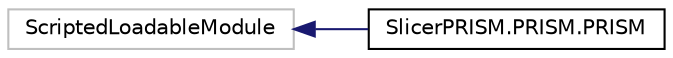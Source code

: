 digraph "Graphical Class Hierarchy"
{
 // LATEX_PDF_SIZE
  edge [fontname="Helvetica",fontsize="10",labelfontname="Helvetica",labelfontsize="10"];
  node [fontname="Helvetica",fontsize="10",shape=record];
  rankdir="LR";
  Node6 [label="ScriptedLoadableModule",height=0.2,width=0.4,color="grey75", fillcolor="white", style="filled",tooltip=" "];
  Node6 -> Node0 [dir="back",color="midnightblue",fontsize="10",style="solid",fontname="Helvetica"];
  Node0 [label="SlicerPRISM.PRISM.PRISM",height=0.2,width=0.4,color="black", fillcolor="white", style="filled",URL="$class_slicer_p_r_i_s_m_1_1_p_r_i_s_m_1_1_p_r_i_s_m.html",tooltip=" "];
}

